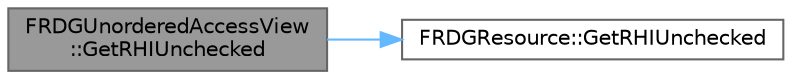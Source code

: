 digraph "FRDGUnorderedAccessView::GetRHIUnchecked"
{
 // INTERACTIVE_SVG=YES
 // LATEX_PDF_SIZE
  bgcolor="transparent";
  edge [fontname=Helvetica,fontsize=10,labelfontname=Helvetica,labelfontsize=10];
  node [fontname=Helvetica,fontsize=10,shape=box,height=0.2,width=0.4];
  rankdir="LR";
  Node1 [id="Node000001",label="FRDGUnorderedAccessView\l::GetRHIUnchecked",height=0.2,width=0.4,color="gray40", fillcolor="grey60", style="filled", fontcolor="black",tooltip="Returns the allocated RHI UAV without access checks."];
  Node1 -> Node2 [id="edge1_Node000001_Node000002",color="steelblue1",style="solid",tooltip=" "];
  Node2 [id="Node000002",label="FRDGResource::GetRHIUnchecked",height=0.2,width=0.4,color="grey40", fillcolor="white", style="filled",URL="$d4/d89/classFRDGResource.html#ad3a21345798b673c80664599f0767bbe",tooltip=" "];
}
